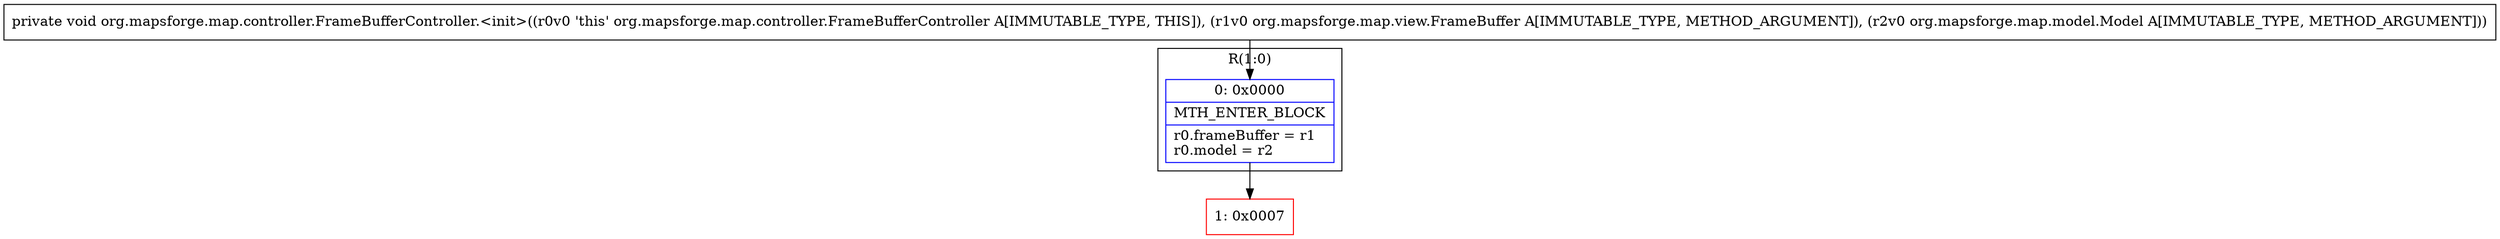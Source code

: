 digraph "CFG fororg.mapsforge.map.controller.FrameBufferController.\<init\>(Lorg\/mapsforge\/map\/view\/FrameBuffer;Lorg\/mapsforge\/map\/model\/Model;)V" {
subgraph cluster_Region_1965711712 {
label = "R(1:0)";
node [shape=record,color=blue];
Node_0 [shape=record,label="{0\:\ 0x0000|MTH_ENTER_BLOCK\l|r0.frameBuffer = r1\lr0.model = r2\l}"];
}
Node_1 [shape=record,color=red,label="{1\:\ 0x0007}"];
MethodNode[shape=record,label="{private void org.mapsforge.map.controller.FrameBufferController.\<init\>((r0v0 'this' org.mapsforge.map.controller.FrameBufferController A[IMMUTABLE_TYPE, THIS]), (r1v0 org.mapsforge.map.view.FrameBuffer A[IMMUTABLE_TYPE, METHOD_ARGUMENT]), (r2v0 org.mapsforge.map.model.Model A[IMMUTABLE_TYPE, METHOD_ARGUMENT])) }"];
MethodNode -> Node_0;
Node_0 -> Node_1;
}

